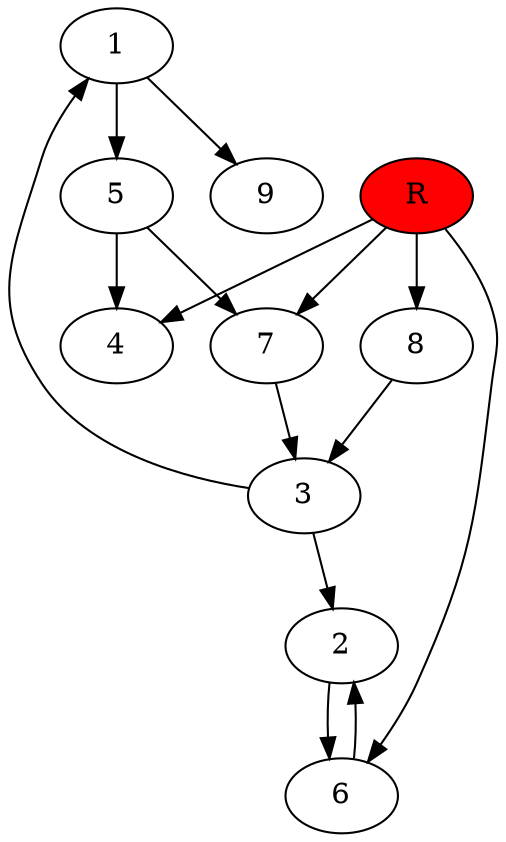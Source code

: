 digraph prb32115 {
	1
	2
	3
	4
	5
	6
	7
	8
	R [fillcolor="#ff0000" style=filled]
	1 -> 5
	1 -> 9
	2 -> 6
	3 -> 1
	3 -> 2
	5 -> 4
	5 -> 7
	6 -> 2
	7 -> 3
	8 -> 3
	R -> 4
	R -> 6
	R -> 7
	R -> 8
}
